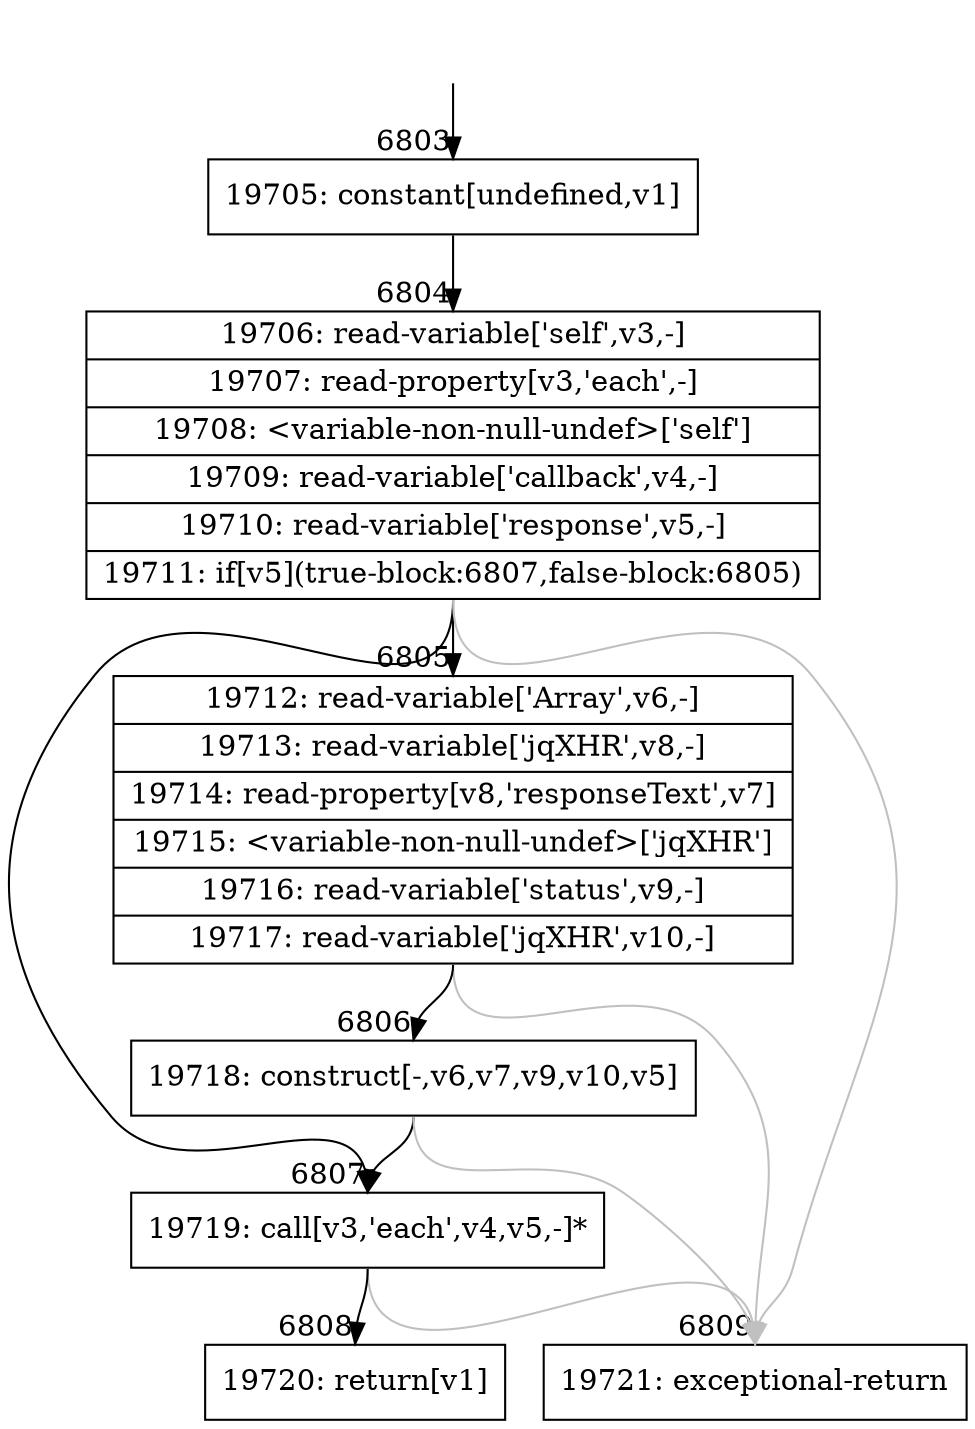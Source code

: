 digraph {
rankdir="TD"
BB_entry449[shape=none,label=""];
BB_entry449 -> BB6803 [tailport=s, headport=n, headlabel="    6803"]
BB6803 [shape=record label="{19705: constant[undefined,v1]}" ] 
BB6803 -> BB6804 [tailport=s, headport=n, headlabel="      6804"]
BB6804 [shape=record label="{19706: read-variable['self',v3,-]|19707: read-property[v3,'each',-]|19708: \<variable-non-null-undef\>['self']|19709: read-variable['callback',v4,-]|19710: read-variable['response',v5,-]|19711: if[v5](true-block:6807,false-block:6805)}" ] 
BB6804 -> BB6807 [tailport=s, headport=n, headlabel="      6807"]
BB6804 -> BB6805 [tailport=s, headport=n, headlabel="      6805"]
BB6804 -> BB6809 [tailport=s, headport=n, color=gray, headlabel="      6809"]
BB6805 [shape=record label="{19712: read-variable['Array',v6,-]|19713: read-variable['jqXHR',v8,-]|19714: read-property[v8,'responseText',v7]|19715: \<variable-non-null-undef\>['jqXHR']|19716: read-variable['status',v9,-]|19717: read-variable['jqXHR',v10,-]}" ] 
BB6805 -> BB6806 [tailport=s, headport=n, headlabel="      6806"]
BB6805 -> BB6809 [tailport=s, headport=n, color=gray]
BB6806 [shape=record label="{19718: construct[-,v6,v7,v9,v10,v5]}" ] 
BB6806 -> BB6807 [tailport=s, headport=n]
BB6806 -> BB6809 [tailport=s, headport=n, color=gray]
BB6807 [shape=record label="{19719: call[v3,'each',v4,v5,-]*}" ] 
BB6807 -> BB6808 [tailport=s, headport=n, headlabel="      6808"]
BB6807 -> BB6809 [tailport=s, headport=n, color=gray]
BB6808 [shape=record label="{19720: return[v1]}" ] 
BB6809 [shape=record label="{19721: exceptional-return}" ] 
}
